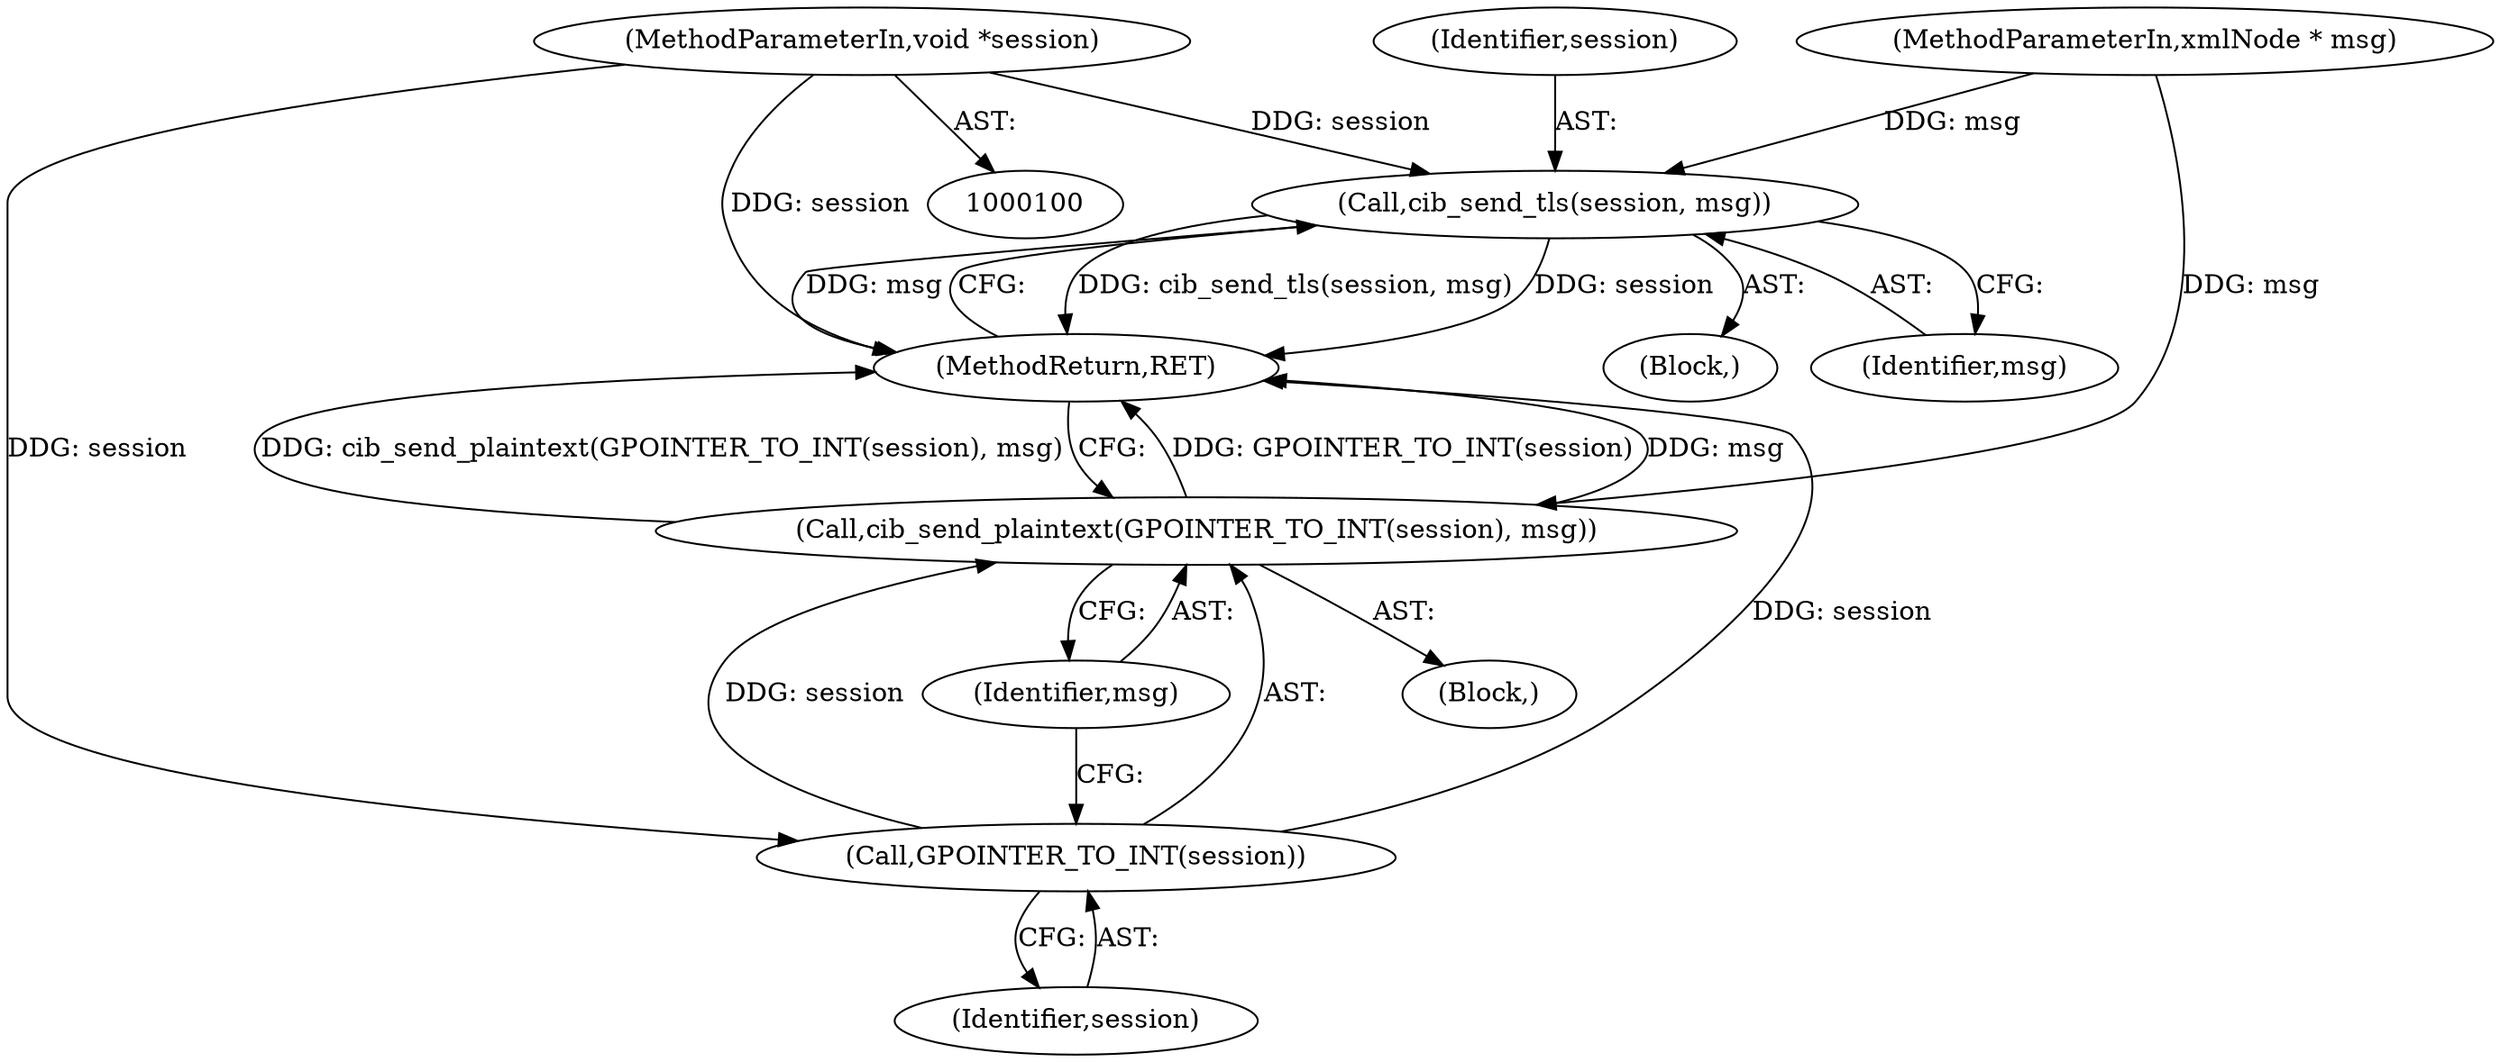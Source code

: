 digraph "1_pacemaker_564f7cc2a51dcd2f28ab12a13394f31be5aa3c93_18@pointer" {
"1000101" [label="(MethodParameterIn,void *session)"];
"1000108" [label="(Call,cib_send_tls(session, msg))"];
"1000114" [label="(Call,GPOINTER_TO_INT(session))"];
"1000113" [label="(Call,cib_send_plaintext(GPOINTER_TO_INT(session), msg))"];
"1000115" [label="(Identifier,session)"];
"1000117" [label="(MethodReturn,RET)"];
"1000114" [label="(Call,GPOINTER_TO_INT(session))"];
"1000107" [label="(Block,)"];
"1000109" [label="(Identifier,session)"];
"1000110" [label="(Identifier,msg)"];
"1000112" [label="(Block,)"];
"1000113" [label="(Call,cib_send_plaintext(GPOINTER_TO_INT(session), msg))"];
"1000101" [label="(MethodParameterIn,void *session)"];
"1000102" [label="(MethodParameterIn,xmlNode * msg)"];
"1000108" [label="(Call,cib_send_tls(session, msg))"];
"1000116" [label="(Identifier,msg)"];
"1000101" -> "1000100"  [label="AST: "];
"1000101" -> "1000117"  [label="DDG: session"];
"1000101" -> "1000108"  [label="DDG: session"];
"1000101" -> "1000114"  [label="DDG: session"];
"1000108" -> "1000107"  [label="AST: "];
"1000108" -> "1000110"  [label="CFG: "];
"1000109" -> "1000108"  [label="AST: "];
"1000110" -> "1000108"  [label="AST: "];
"1000117" -> "1000108"  [label="CFG: "];
"1000108" -> "1000117"  [label="DDG: cib_send_tls(session, msg)"];
"1000108" -> "1000117"  [label="DDG: session"];
"1000108" -> "1000117"  [label="DDG: msg"];
"1000102" -> "1000108"  [label="DDG: msg"];
"1000114" -> "1000113"  [label="AST: "];
"1000114" -> "1000115"  [label="CFG: "];
"1000115" -> "1000114"  [label="AST: "];
"1000116" -> "1000114"  [label="CFG: "];
"1000114" -> "1000117"  [label="DDG: session"];
"1000114" -> "1000113"  [label="DDG: session"];
"1000113" -> "1000112"  [label="AST: "];
"1000113" -> "1000116"  [label="CFG: "];
"1000116" -> "1000113"  [label="AST: "];
"1000117" -> "1000113"  [label="CFG: "];
"1000113" -> "1000117"  [label="DDG: GPOINTER_TO_INT(session)"];
"1000113" -> "1000117"  [label="DDG: msg"];
"1000113" -> "1000117"  [label="DDG: cib_send_plaintext(GPOINTER_TO_INT(session), msg)"];
"1000102" -> "1000113"  [label="DDG: msg"];
}
